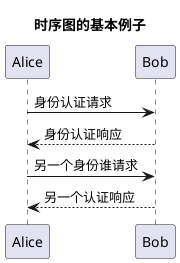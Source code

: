 @startuml
title 时序图的基本例子
Alice -> Bob: 身份认证请求
Bob --> Alice: 身份认证响应

Alice -> Bob: 另一个身份谁请求
Alice <-- Bob: 另一个认证响应
@endUML

@startuml
title 声明参与者
actor foo1
boundary foo2
control foo3
entity foo4
database foo5
collections foo6


foo1 -> foo2 : 传递给边界
foo1 -> foo3 : 传递给控制器
foo1 -> foo4 : 传递给实体
foo1 -> foo5 : 传递给数据库
foo1 -> foo6 : 传递给集合
@enduml


@startuml
participant Alice
participant "the **Famous** Bob" as Bob

Alice -> Bob: hello --there--
...some ~~long dalay~~ ...
Bob -> Alice: ok
note left
This is **bold**
这是 //斜体//
这是 ""什么""
这是 --删除线--
这是 __下划线__
这是 ~~波浪线~~

end note
@endUML

@startuml
actor user

user -> a: do work
activate a

a --> b: <<创建链接>>
activate b
b -> c: do work
activate c
c -> b: work done
destroy c

b -> a: 关闭链接
deactivate b
a -> user: 工作完成了
deactivate a
@enduml

@startuml
actor user

user -> A: some text
activate A #red
A -> A: some text
activate A #yellow

A -> B: some text
deactivate A
activate B

B -> A: some text
deactivate B

A -> user: some text
deactivate A
@endUML

@startuml
actor Alice
participant Bob

Alice -> Bob: hellow
create C
Alice -> C: Ok
create control string
C -> string:hi
@enduml

@startUML
participant A
[-> A: Some thing
A -> A: Ok
A ->]: some thing
@endUML

@startuml
participant Alice << (C, #added2) class>>
@endUML

@startuml
hide footbox
box "系统A" #yellow
participant A
participant B
end box
participant C

A -> B: some text
B -> C: some text

@endUML

@startUML
title 这是一个简单的用例图
(usercase)
usecase (这是一个用例) as uc1
actor 用户 as man
man -> uc1
man --> (usercase)
@endUML

@startUML
actor 管理员 as admin
actor 用户 as user

rectangle 系统 {
    user -- (注册会员)
    admin -- (审核会员)
    (审核会员) -right-> (注册成功)
    (注册会员) -left-> (注册成功)
    (注册成功) -down-> (do some thing)
}
@endUML

@startUML
package 这是一个包 {
    class "这是一个类" as c1 {
        + 这是一些属性
        - 这是一些动作()   
    }

    class "这是另一个类" as c2 {

    }

}
c1 -|> c2
@endUML

@startUML
start
:这是第一步;
:这是第二步;
if (这是一个判断) then (如果为真)
:恩, 是真的哦;
stop
else (如果为假)
:哦, 是假的啊;
stop
@endUML